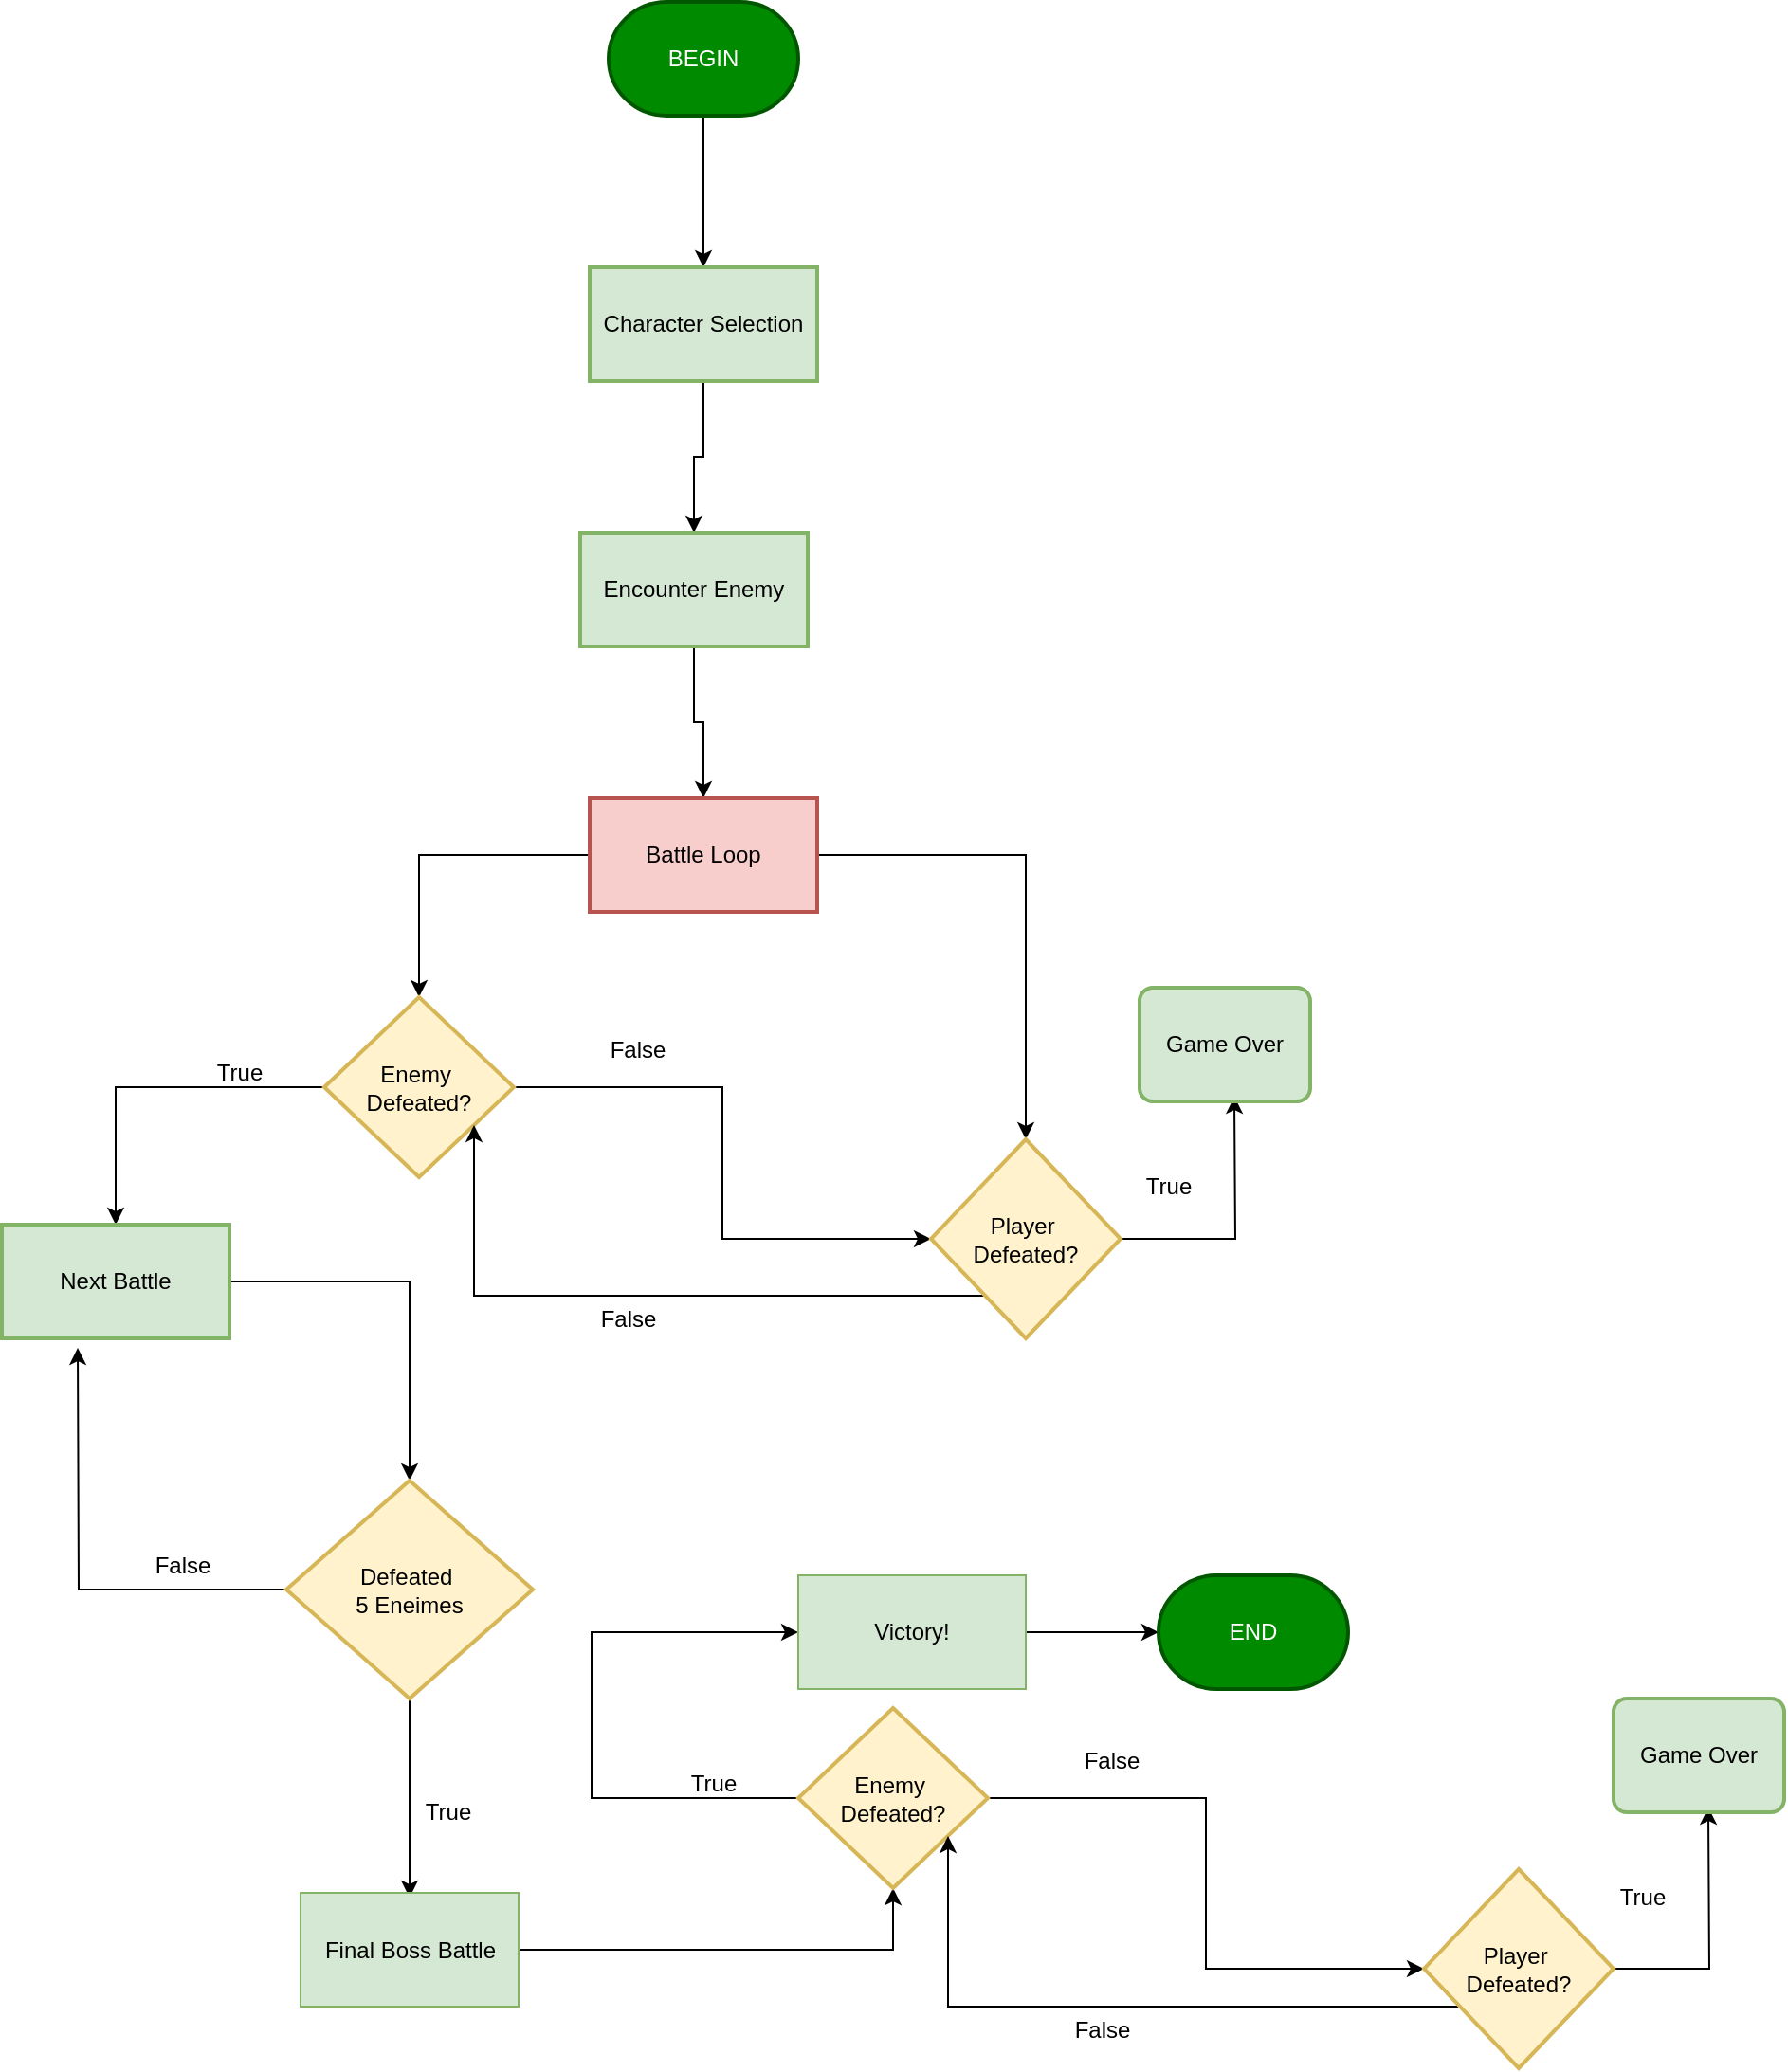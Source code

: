 <mxfile version="26.0.9">
  <diagram name="Page-1" id="WI1yPXNsg9v88d5Q5YIb">
    <mxGraphModel dx="1434" dy="836" grid="1" gridSize="10" guides="1" tooltips="1" connect="1" arrows="1" fold="1" page="1" pageScale="1" pageWidth="827" pageHeight="1169" math="0" shadow="0">
      <root>
        <mxCell id="0" />
        <mxCell id="1" parent="0" />
        <mxCell id="1PYyaPTewbBBc1NNYALY-3" value="" style="edgeStyle=orthogonalEdgeStyle;rounded=0;orthogonalLoop=1;jettySize=auto;html=1;" parent="1" source="1PYyaPTewbBBc1NNYALY-1" target="1PYyaPTewbBBc1NNYALY-2" edge="1">
          <mxGeometry relative="1" as="geometry" />
        </mxCell>
        <mxCell id="1PYyaPTewbBBc1NNYALY-1" value="BEGIN" style="strokeWidth=2;html=1;shape=mxgraph.flowchart.terminator;whiteSpace=wrap;fillColor=#008a00;fontColor=#ffffff;strokeColor=#005700;" parent="1" vertex="1">
          <mxGeometry x="350" y="60" width="100" height="60" as="geometry" />
        </mxCell>
        <mxCell id="1PYyaPTewbBBc1NNYALY-5" value="" style="edgeStyle=orthogonalEdgeStyle;rounded=0;orthogonalLoop=1;jettySize=auto;html=1;" parent="1" source="1PYyaPTewbBBc1NNYALY-2" target="1PYyaPTewbBBc1NNYALY-4" edge="1">
          <mxGeometry relative="1" as="geometry" />
        </mxCell>
        <mxCell id="1PYyaPTewbBBc1NNYALY-2" value="Character Selection" style="whiteSpace=wrap;html=1;fillColor=#d5e8d4;strokeColor=#82b366;strokeWidth=2;" parent="1" vertex="1">
          <mxGeometry x="340" y="200" width="120" height="60" as="geometry" />
        </mxCell>
        <mxCell id="1PYyaPTewbBBc1NNYALY-7" value="" style="edgeStyle=orthogonalEdgeStyle;rounded=0;orthogonalLoop=1;jettySize=auto;html=1;" parent="1" source="1PYyaPTewbBBc1NNYALY-4" target="1PYyaPTewbBBc1NNYALY-6" edge="1">
          <mxGeometry relative="1" as="geometry" />
        </mxCell>
        <mxCell id="1PYyaPTewbBBc1NNYALY-4" value="Encounter Enemy" style="whiteSpace=wrap;html=1;fillColor=#d5e8d4;strokeColor=#82b366;strokeWidth=2;" parent="1" vertex="1">
          <mxGeometry x="335" y="340" width="120" height="60" as="geometry" />
        </mxCell>
        <mxCell id="1PYyaPTewbBBc1NNYALY-10" value="" style="edgeStyle=orthogonalEdgeStyle;rounded=0;orthogonalLoop=1;jettySize=auto;html=1;" parent="1" source="1PYyaPTewbBBc1NNYALY-6" target="1PYyaPTewbBBc1NNYALY-9" edge="1">
          <mxGeometry relative="1" as="geometry" />
        </mxCell>
        <mxCell id="1PYyaPTewbBBc1NNYALY-13" value="" style="edgeStyle=orthogonalEdgeStyle;rounded=0;orthogonalLoop=1;jettySize=auto;html=1;" parent="1" source="1PYyaPTewbBBc1NNYALY-6" target="1PYyaPTewbBBc1NNYALY-12" edge="1">
          <mxGeometry relative="1" as="geometry" />
        </mxCell>
        <mxCell id="1PYyaPTewbBBc1NNYALY-6" value="Battle Loop" style="whiteSpace=wrap;html=1;fillColor=#f8cecc;strokeColor=#b85450;strokeWidth=2;" parent="1" vertex="1">
          <mxGeometry x="340" y="480" width="120" height="60" as="geometry" />
        </mxCell>
        <mxCell id="1PYyaPTewbBBc1NNYALY-18" style="edgeStyle=orthogonalEdgeStyle;rounded=0;orthogonalLoop=1;jettySize=auto;html=1;" parent="1" source="1PYyaPTewbBBc1NNYALY-9" target="1PYyaPTewbBBc1NNYALY-12" edge="1">
          <mxGeometry relative="1" as="geometry" />
        </mxCell>
        <mxCell id="1PYyaPTewbBBc1NNYALY-33" value="" style="edgeStyle=orthogonalEdgeStyle;rounded=0;orthogonalLoop=1;jettySize=auto;html=1;" parent="1" source="1PYyaPTewbBBc1NNYALY-9" target="1PYyaPTewbBBc1NNYALY-32" edge="1">
          <mxGeometry relative="1" as="geometry" />
        </mxCell>
        <mxCell id="1PYyaPTewbBBc1NNYALY-9" value="Enemy&amp;nbsp;&lt;div&gt;Defeated?&lt;/div&gt;" style="rhombus;whiteSpace=wrap;html=1;fillColor=#fff2cc;strokeColor=#d6b656;strokeWidth=2;" parent="1" vertex="1">
          <mxGeometry x="200" y="585" width="100" height="95" as="geometry" />
        </mxCell>
        <mxCell id="1PYyaPTewbBBc1NNYALY-14" style="edgeStyle=orthogonalEdgeStyle;rounded=0;orthogonalLoop=1;jettySize=auto;html=1;" parent="1" source="1PYyaPTewbBBc1NNYALY-12" edge="1">
          <mxGeometry relative="1" as="geometry">
            <mxPoint x="680" y="637.5" as="targetPoint" />
          </mxGeometry>
        </mxCell>
        <mxCell id="1PYyaPTewbBBc1NNYALY-27" style="edgeStyle=orthogonalEdgeStyle;rounded=0;orthogonalLoop=1;jettySize=auto;html=1;" parent="1" target="1PYyaPTewbBBc1NNYALY-9" edge="1">
          <mxGeometry relative="1" as="geometry">
            <mxPoint x="549" y="742.5" as="sourcePoint" />
            <mxPoint x="279" y="710" as="targetPoint" />
            <Array as="points">
              <mxPoint x="279" y="743" />
            </Array>
          </mxGeometry>
        </mxCell>
        <mxCell id="1PYyaPTewbBBc1NNYALY-12" value="Player&amp;nbsp;&lt;div&gt;Defeated?&lt;/div&gt;" style="rhombus;whiteSpace=wrap;html=1;fillColor=#fff2cc;strokeColor=#d6b656;strokeWidth=2;" parent="1" vertex="1">
          <mxGeometry x="520" y="660" width="100" height="105" as="geometry" />
        </mxCell>
        <mxCell id="1PYyaPTewbBBc1NNYALY-15" value="True" style="text;html=1;align=center;verticalAlign=middle;resizable=0;points=[];autosize=1;strokeColor=none;fillColor=none;" parent="1" vertex="1">
          <mxGeometry x="620" y="670" width="50" height="30" as="geometry" />
        </mxCell>
        <mxCell id="1PYyaPTewbBBc1NNYALY-19" value="False" style="text;html=1;align=center;verticalAlign=middle;resizable=0;points=[];autosize=1;strokeColor=none;fillColor=none;" parent="1" vertex="1">
          <mxGeometry x="340" y="598" width="50" height="30" as="geometry" />
        </mxCell>
        <mxCell id="1PYyaPTewbBBc1NNYALY-28" value="False" style="text;html=1;align=center;verticalAlign=middle;resizable=0;points=[];autosize=1;strokeColor=none;fillColor=none;" parent="1" vertex="1">
          <mxGeometry x="335" y="740" width="50" height="30" as="geometry" />
        </mxCell>
        <mxCell id="1PYyaPTewbBBc1NNYALY-38" value="" style="edgeStyle=orthogonalEdgeStyle;rounded=0;orthogonalLoop=1;jettySize=auto;html=1;" parent="1" source="1PYyaPTewbBBc1NNYALY-32" target="1PYyaPTewbBBc1NNYALY-37" edge="1">
          <mxGeometry relative="1" as="geometry" />
        </mxCell>
        <mxCell id="1PYyaPTewbBBc1NNYALY-32" value="Next Battle" style="whiteSpace=wrap;html=1;fillColor=#d5e8d4;strokeColor=#82b366;strokeWidth=2;" parent="1" vertex="1">
          <mxGeometry x="30" y="705" width="120" height="60" as="geometry" />
        </mxCell>
        <mxCell id="1PYyaPTewbBBc1NNYALY-34" value="True" style="text;html=1;align=center;verticalAlign=middle;resizable=0;points=[];autosize=1;strokeColor=none;fillColor=none;" parent="1" vertex="1">
          <mxGeometry x="130" y="610" width="50" height="30" as="geometry" />
        </mxCell>
        <mxCell id="1PYyaPTewbBBc1NNYALY-35" value="Game Over" style="rounded=1;whiteSpace=wrap;html=1;absoluteArcSize=1;arcSize=14;strokeWidth=2;fillColor=#d5e8d4;strokeColor=#82b366;" parent="1" vertex="1">
          <mxGeometry x="630" y="580" width="90" height="60" as="geometry" />
        </mxCell>
        <mxCell id="1PYyaPTewbBBc1NNYALY-39" style="edgeStyle=orthogonalEdgeStyle;rounded=0;orthogonalLoop=1;jettySize=auto;html=1;" parent="1" source="1PYyaPTewbBBc1NNYALY-37" edge="1">
          <mxGeometry relative="1" as="geometry">
            <mxPoint x="70" y="770" as="targetPoint" />
          </mxGeometry>
        </mxCell>
        <mxCell id="1PYyaPTewbBBc1NNYALY-41" style="edgeStyle=orthogonalEdgeStyle;rounded=0;orthogonalLoop=1;jettySize=auto;html=1;" parent="1" source="1PYyaPTewbBBc1NNYALY-37" edge="1">
          <mxGeometry relative="1" as="geometry">
            <mxPoint x="245" y="1060.0" as="targetPoint" />
          </mxGeometry>
        </mxCell>
        <mxCell id="1PYyaPTewbBBc1NNYALY-37" value="Defeated&amp;nbsp;&lt;div&gt;5 Eneimes&lt;/div&gt;" style="rhombus;whiteSpace=wrap;html=1;fillColor=#fff2cc;strokeColor=#d6b656;strokeWidth=2;" parent="1" vertex="1">
          <mxGeometry x="180" y="840" width="130" height="115" as="geometry" />
        </mxCell>
        <mxCell id="1PYyaPTewbBBc1NNYALY-40" value="False" style="text;html=1;align=center;verticalAlign=middle;resizable=0;points=[];autosize=1;strokeColor=none;fillColor=none;" parent="1" vertex="1">
          <mxGeometry x="100" y="870" width="50" height="30" as="geometry" />
        </mxCell>
        <mxCell id="1PYyaPTewbBBc1NNYALY-42" value="True" style="text;html=1;align=center;verticalAlign=middle;resizable=0;points=[];autosize=1;strokeColor=none;fillColor=none;" parent="1" vertex="1">
          <mxGeometry x="240" y="1000" width="50" height="30" as="geometry" />
        </mxCell>
        <mxCell id="1sr6i3peOU8WcTgNcGig-1" style="edgeStyle=orthogonalEdgeStyle;rounded=0;orthogonalLoop=1;jettySize=auto;html=1;" edge="1" parent="1" source="1PYyaPTewbBBc1NNYALY-43" target="1PYyaPTewbBBc1NNYALY-64">
          <mxGeometry relative="1" as="geometry" />
        </mxCell>
        <mxCell id="1PYyaPTewbBBc1NNYALY-43" value="Final Boss Battle" style="whiteSpace=wrap;html=1;fillColor=#d5e8d4;strokeColor=#82b366;" parent="1" vertex="1">
          <mxGeometry x="187.5" y="1057.5" width="115" height="60" as="geometry" />
        </mxCell>
        <mxCell id="1PYyaPTewbBBc1NNYALY-62" style="edgeStyle=orthogonalEdgeStyle;rounded=0;orthogonalLoop=1;jettySize=auto;html=1;" parent="1" source="1PYyaPTewbBBc1NNYALY-64" target="1PYyaPTewbBBc1NNYALY-67" edge="1">
          <mxGeometry relative="1" as="geometry" />
        </mxCell>
        <mxCell id="1PYyaPTewbBBc1NNYALY-63" value="" style="edgeStyle=orthogonalEdgeStyle;rounded=0;orthogonalLoop=1;jettySize=auto;html=1;" parent="1" source="1PYyaPTewbBBc1NNYALY-64" edge="1">
          <mxGeometry relative="1" as="geometry">
            <mxPoint x="450" y="920" as="targetPoint" />
            <Array as="points">
              <mxPoint x="341" y="1008" />
            </Array>
          </mxGeometry>
        </mxCell>
        <mxCell id="1PYyaPTewbBBc1NNYALY-64" value="Enemy&amp;nbsp;&lt;div&gt;Defeated?&lt;/div&gt;" style="rhombus;whiteSpace=wrap;html=1;fillColor=#fff2cc;strokeColor=#d6b656;strokeWidth=2;" parent="1" vertex="1">
          <mxGeometry x="450" y="960" width="100" height="95" as="geometry" />
        </mxCell>
        <mxCell id="1PYyaPTewbBBc1NNYALY-65" style="edgeStyle=orthogonalEdgeStyle;rounded=0;orthogonalLoop=1;jettySize=auto;html=1;" parent="1" source="1PYyaPTewbBBc1NNYALY-67" edge="1">
          <mxGeometry relative="1" as="geometry">
            <mxPoint x="930" y="1012.5" as="targetPoint" />
          </mxGeometry>
        </mxCell>
        <mxCell id="1PYyaPTewbBBc1NNYALY-66" style="edgeStyle=orthogonalEdgeStyle;rounded=0;orthogonalLoop=1;jettySize=auto;html=1;" parent="1" target="1PYyaPTewbBBc1NNYALY-64" edge="1">
          <mxGeometry relative="1" as="geometry">
            <mxPoint x="799" y="1117.5" as="sourcePoint" />
            <mxPoint x="529" y="1085" as="targetPoint" />
            <Array as="points">
              <mxPoint x="529" y="1118" />
            </Array>
          </mxGeometry>
        </mxCell>
        <mxCell id="1PYyaPTewbBBc1NNYALY-67" value="Player&amp;nbsp;&lt;div&gt;Defeated?&lt;/div&gt;" style="rhombus;whiteSpace=wrap;html=1;fillColor=#fff2cc;strokeColor=#d6b656;strokeWidth=2;" parent="1" vertex="1">
          <mxGeometry x="780" y="1045" width="100" height="105" as="geometry" />
        </mxCell>
        <mxCell id="1PYyaPTewbBBc1NNYALY-68" value="True" style="text;html=1;align=center;verticalAlign=middle;resizable=0;points=[];autosize=1;strokeColor=none;fillColor=none;" parent="1" vertex="1">
          <mxGeometry x="870" y="1045" width="50" height="30" as="geometry" />
        </mxCell>
        <mxCell id="1PYyaPTewbBBc1NNYALY-69" value="False" style="text;html=1;align=center;verticalAlign=middle;resizable=0;points=[];autosize=1;strokeColor=none;fillColor=none;" parent="1" vertex="1">
          <mxGeometry x="590" y="973" width="50" height="30" as="geometry" />
        </mxCell>
        <mxCell id="1PYyaPTewbBBc1NNYALY-70" value="False" style="text;html=1;align=center;verticalAlign=middle;resizable=0;points=[];autosize=1;strokeColor=none;fillColor=none;" parent="1" vertex="1">
          <mxGeometry x="585" y="1115" width="50" height="30" as="geometry" />
        </mxCell>
        <mxCell id="1PYyaPTewbBBc1NNYALY-72" value="True" style="text;html=1;align=center;verticalAlign=middle;resizable=0;points=[];autosize=1;strokeColor=none;fillColor=none;" parent="1" vertex="1">
          <mxGeometry x="380" y="985" width="50" height="30" as="geometry" />
        </mxCell>
        <mxCell id="1PYyaPTewbBBc1NNYALY-73" value="Game Over" style="rounded=1;whiteSpace=wrap;html=1;absoluteArcSize=1;arcSize=14;strokeWidth=2;fillColor=#d5e8d4;strokeColor=#82b366;" parent="1" vertex="1">
          <mxGeometry x="880" y="955" width="90" height="60" as="geometry" />
        </mxCell>
        <mxCell id="1sr6i3peOU8WcTgNcGig-3" style="edgeStyle=orthogonalEdgeStyle;rounded=0;orthogonalLoop=1;jettySize=auto;html=1;" edge="1" parent="1" source="1sr6i3peOU8WcTgNcGig-2">
          <mxGeometry relative="1" as="geometry">
            <mxPoint x="640" y="920" as="targetPoint" />
          </mxGeometry>
        </mxCell>
        <mxCell id="1sr6i3peOU8WcTgNcGig-2" value="Victory!" style="whiteSpace=wrap;html=1;fillColor=#d5e8d4;strokeColor=#82b366;" vertex="1" parent="1">
          <mxGeometry x="450" y="890" width="120" height="60" as="geometry" />
        </mxCell>
        <mxCell id="1sr6i3peOU8WcTgNcGig-4" value="END" style="strokeWidth=2;html=1;shape=mxgraph.flowchart.terminator;whiteSpace=wrap;fillColor=#008a00;fontColor=#ffffff;strokeColor=#005700;" vertex="1" parent="1">
          <mxGeometry x="640" y="890" width="100" height="60" as="geometry" />
        </mxCell>
      </root>
    </mxGraphModel>
  </diagram>
</mxfile>
